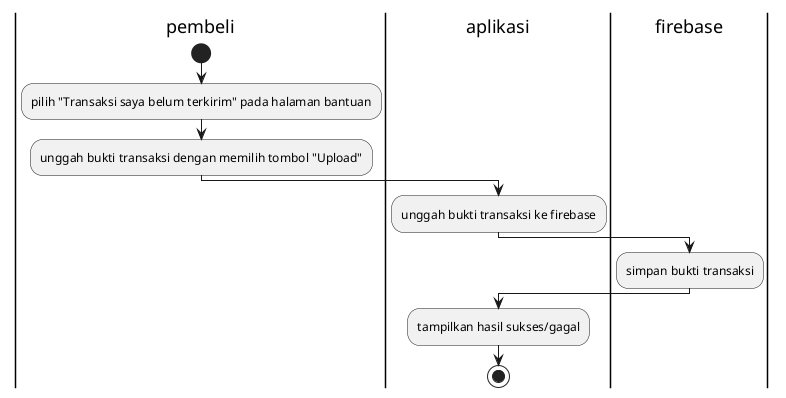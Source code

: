 @startuml

|pembeli|
start
:pilih "Transaksi saya belum terkirim" pada halaman bantuan;
:unggah bukti transaksi dengan memilih tombol "Upload";

|aplikasi|
:unggah bukti transaksi ke firebase;

|firebase|
:simpan bukti transaksi;

|aplikasi|
:tampilkan hasil sukses/gagal;
stop

@enduml
